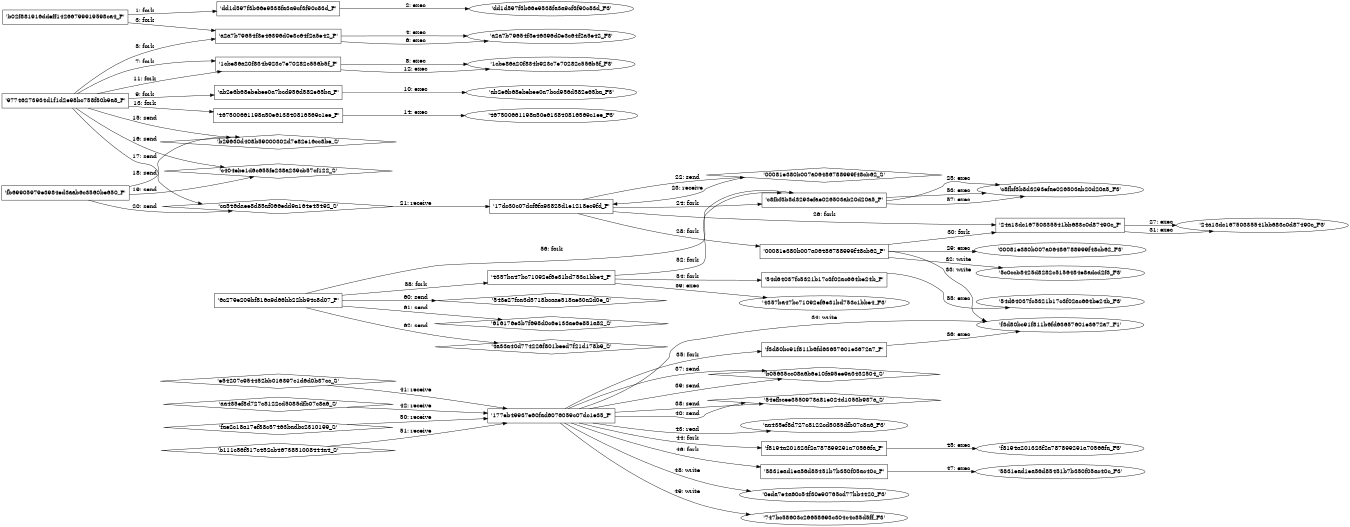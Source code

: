 digraph "D:\Learning\Paper\apt\基于CTI的攻击预警\Dataset\攻击图\ASGfromALLCTI\Persian Stalker pillages Iranian users of Instagram and Telegram.dot" {
rankdir="LR"
size="9"
fixedsize="false"
splines="true"
nodesep=0.3
ranksep=0
fontsize=10
overlap="scalexy"
engine= "neato"
	"'b02f881916ddeff14266799919598ca4_P'" [node_type=Process shape=box]
	"'dd1d597f3b66e9538fa3a9cf3f90c83d_P'" [node_type=Process shape=box]
	"'b02f881916ddeff14266799919598ca4_P'" -> "'dd1d597f3b66e9538fa3a9cf3f90c83d_P'" [label="1: fork"]
	"'dd1d597f3b66e9538fa3a9cf3f90c83d_P'" [node_type=Process shape=box]
	"'dd1d597f3b66e9538fa3a9cf3f90c83d_F3'" [node_type=File shape=ellipse]
	"'dd1d597f3b66e9538fa3a9cf3f90c83d_P'" -> "'dd1d597f3b66e9538fa3a9cf3f90c83d_F3'" [label="2: exec"]
	"'b02f881916ddeff14266799919598ca4_P'" [node_type=Process shape=box]
	"'a2a7b79654f3e46396d0e3c64f2a5e42_P'" [node_type=Process shape=box]
	"'b02f881916ddeff14266799919598ca4_P'" -> "'a2a7b79654f3e46396d0e3c64f2a5e42_P'" [label="3: fork"]
	"'a2a7b79654f3e46396d0e3c64f2a5e42_P'" [node_type=Process shape=box]
	"'a2a7b79654f3e46396d0e3c64f2a5e42_F3'" [node_type=File shape=ellipse]
	"'a2a7b79654f3e46396d0e3c64f2a5e42_P'" -> "'a2a7b79654f3e46396d0e3c64f2a5e42_F3'" [label="4: exec"]
	"'97746273934d1f1d2e98bc758f80b9a8_P'" [node_type=Process shape=box]
	"'a2a7b79654f3e46396d0e3c64f2a5e42_P'" [node_type=Process shape=box]
	"'97746273934d1f1d2e98bc758f80b9a8_P'" -> "'a2a7b79654f3e46396d0e3c64f2a5e42_P'" [label="5: fork"]
	"'a2a7b79654f3e46396d0e3c64f2a5e42_P'" [node_type=Process shape=box]
	"'a2a7b79654f3e46396d0e3c64f2a5e42_F3'" [node_type=File shape=ellipse]
	"'a2a7b79654f3e46396d0e3c64f2a5e42_P'" -> "'a2a7b79654f3e46396d0e3c64f2a5e42_F3'" [label="6: exec"]
	"'97746273934d1f1d2e98bc758f80b9a8_P'" [node_type=Process shape=box]
	"'1cbe86a20f834b923c7e70282c556b5f_P'" [node_type=Process shape=box]
	"'97746273934d1f1d2e98bc758f80b9a8_P'" -> "'1cbe86a20f834b923c7e70282c556b5f_P'" [label="7: fork"]
	"'1cbe86a20f834b923c7e70282c556b5f_P'" [node_type=Process shape=box]
	"'1cbe86a20f834b923c7e70282c556b5f_F3'" [node_type=File shape=ellipse]
	"'1cbe86a20f834b923c7e70282c556b5f_P'" -> "'1cbe86a20f834b923c7e70282c556b5f_F3'" [label="8: exec"]
	"'97746273934d1f1d2e98bc758f80b9a8_P'" [node_type=Process shape=box]
	"'ab2e6b68ebebee0a7bcd956d582e65ba_P'" [node_type=Process shape=box]
	"'97746273934d1f1d2e98bc758f80b9a8_P'" -> "'ab2e6b68ebebee0a7bcd956d582e65ba_P'" [label="9: fork"]
	"'ab2e6b68ebebee0a7bcd956d582e65ba_P'" [node_type=Process shape=box]
	"'ab2e6b68ebebee0a7bcd956d582e65ba_F3'" [node_type=File shape=ellipse]
	"'ab2e6b68ebebee0a7bcd956d582e65ba_P'" -> "'ab2e6b68ebebee0a7bcd956d582e65ba_F3'" [label="10: exec"]
	"'97746273934d1f1d2e98bc758f80b9a8_P'" [node_type=Process shape=box]
	"'1cbe86a20f834b923c7e70282c556b5f_P'" [node_type=Process shape=box]
	"'97746273934d1f1d2e98bc758f80b9a8_P'" -> "'1cbe86a20f834b923c7e70282c556b5f_P'" [label="11: fork"]
	"'1cbe86a20f834b923c7e70282c556b5f_P'" [node_type=Process shape=box]
	"'1cbe86a20f834b923c7e70282c556b5f_F3'" [node_type=File shape=ellipse]
	"'1cbe86a20f834b923c7e70282c556b5f_P'" -> "'1cbe86a20f834b923c7e70282c556b5f_F3'" [label="12: exec"]
	"'97746273934d1f1d2e98bc758f80b9a8_P'" [node_type=Process shape=box]
	"'467500661198a50e613840816569c1ee_P'" [node_type=Process shape=box]
	"'97746273934d1f1d2e98bc758f80b9a8_P'" -> "'467500661198a50e613840816569c1ee_P'" [label="13: fork"]
	"'467500661198a50e613840816569c1ee_P'" [node_type=Process shape=box]
	"'467500661198a50e613840816569c1ee_F3'" [node_type=File shape=ellipse]
	"'467500661198a50e613840816569c1ee_P'" -> "'467500661198a50e613840816569c1ee_F3'" [label="14: exec"]
	"'b29630d408b59000302d7e82e16cc8be_S'" [node_type=Socket shape=diamond]
	"'97746273934d1f1d2e98bc758f80b9a8_P'" [node_type=Process shape=box]
	"'97746273934d1f1d2e98bc758f80b9a8_P'" -> "'b29630d408b59000302d7e82e16cc8be_S'" [label="15: send"]
	"'c404ebe1d6c655fe238a239cb57cf122_S'" [node_type=Socket shape=diamond]
	"'97746273934d1f1d2e98bc758f80b9a8_P'" [node_type=Process shape=box]
	"'97746273934d1f1d2e98bc758f80b9a8_P'" -> "'c404ebe1d6c655fe238a239cb57cf122_S'" [label="16: send"]
	"'ca546daee8d85af066edd9a164e45492_S'" [node_type=Socket shape=diamond]
	"'97746273934d1f1d2e98bc758f80b9a8_P'" [node_type=Process shape=box]
	"'97746273934d1f1d2e98bc758f80b9a8_P'" -> "'ca546daee8d85af066edd9a164e45492_S'" [label="17: send"]
	"'b29630d408b59000302d7e82e16cc8be_S'" [node_type=Socket shape=diamond]
	"'fb69905979e3984ed3aab6c3560be650_P'" [node_type=Process shape=box]
	"'fb69905979e3984ed3aab6c3560be650_P'" -> "'b29630d408b59000302d7e82e16cc8be_S'" [label="18: send"]
	"'c404ebe1d6c655fe238a239cb57cf122_S'" [node_type=Socket shape=diamond]
	"'fb69905979e3984ed3aab6c3560be650_P'" [node_type=Process shape=box]
	"'fb69905979e3984ed3aab6c3560be650_P'" -> "'c404ebe1d6c655fe238a239cb57cf122_S'" [label="19: send"]
	"'ca546daee8d85af066edd9a164e45492_S'" [node_type=Socket shape=diamond]
	"'fb69905979e3984ed3aab6c3560be650_P'" [node_type=Process shape=box]
	"'fb69905979e3984ed3aab6c3560be650_P'" -> "'ca546daee8d85af066edd9a164e45492_S'" [label="20: send"]
	"'17dc30c07dcf6fa93825d1e1218ec9fd_P'" [node_type=Process shape=box]
	"'ca546daee8d85af066edd9a164e45492_S'" [node_type=Socket shape=diamond]
	"'ca546daee8d85af066edd9a164e45492_S'" -> "'17dc30c07dcf6fa93825d1e1218ec9fd_P'" [label="21: receive"]
	"'00081e380b007a06486788999f48cb62_S'" [node_type=Socket shape=diamond]
	"'17dc30c07dcf6fa93825d1e1218ec9fd_P'" [node_type=Process shape=box]
	"'17dc30c07dcf6fa93825d1e1218ec9fd_P'" -> "'00081e380b007a06486788999f48cb62_S'" [label="22: send"]
	"'00081e380b007a06486788999f48cb62_S'" -> "'17dc30c07dcf6fa93825d1e1218ec9fd_P'" [label="23: receive"]
	"'17dc30c07dcf6fa93825d1e1218ec9fd_P'" [node_type=Process shape=box]
	"'c8fbf3b8d3293efae026503ab20d20a5_P'" [node_type=Process shape=box]
	"'17dc30c07dcf6fa93825d1e1218ec9fd_P'" -> "'c8fbf3b8d3293efae026503ab20d20a5_P'" [label="24: fork"]
	"'c8fbf3b8d3293efae026503ab20d20a5_P'" [node_type=Process shape=box]
	"'c8fbf3b8d3293efae026503ab20d20a5_F3'" [node_type=File shape=ellipse]
	"'c8fbf3b8d3293efae026503ab20d20a5_P'" -> "'c8fbf3b8d3293efae026503ab20d20a5_F3'" [label="25: exec"]
	"'17dc30c07dcf6fa93825d1e1218ec9fd_P'" [node_type=Process shape=box]
	"'24a13dc16750335541bb683c0d87490c_P'" [node_type=Process shape=box]
	"'17dc30c07dcf6fa93825d1e1218ec9fd_P'" -> "'24a13dc16750335541bb683c0d87490c_P'" [label="26: fork"]
	"'24a13dc16750335541bb683c0d87490c_P'" [node_type=Process shape=box]
	"'24a13dc16750335541bb683c0d87490c_F3'" [node_type=File shape=ellipse]
	"'24a13dc16750335541bb683c0d87490c_P'" -> "'24a13dc16750335541bb683c0d87490c_F3'" [label="27: exec"]
	"'17dc30c07dcf6fa93825d1e1218ec9fd_P'" [node_type=Process shape=box]
	"'00081e380b007a06486788999f48cb62_P'" [node_type=Process shape=box]
	"'17dc30c07dcf6fa93825d1e1218ec9fd_P'" -> "'00081e380b007a06486788999f48cb62_P'" [label="28: fork"]
	"'00081e380b007a06486788999f48cb62_P'" [node_type=Process shape=box]
	"'00081e380b007a06486788999f48cb62_F3'" [node_type=File shape=ellipse]
	"'00081e380b007a06486788999f48cb62_P'" -> "'00081e380b007a06486788999f48cb62_F3'" [label="29: exec"]
	"'00081e380b007a06486788999f48cb62_P'" [node_type=Process shape=box]
	"'24a13dc16750335541bb683c0d87490c_P'" [node_type=Process shape=box]
	"'00081e380b007a06486788999f48cb62_P'" -> "'24a13dc16750335541bb683c0d87490c_P'" [label="30: fork"]
	"'24a13dc16750335541bb683c0d87490c_P'" [node_type=Process shape=box]
	"'24a13dc16750335541bb683c0d87490c_F3'" [node_type=File shape=ellipse]
	"'24a13dc16750335541bb683c0d87490c_P'" -> "'24a13dc16750335541bb683c0d87490c_F3'" [label="31: exec"]
	"'5c0ccb8425d8282c5156484e8adcd2f3_F3'" [node_type=file shape=ellipse]
	"'00081e380b007a06486788999f48cb62_P'" [node_type=Process shape=box]
	"'00081e380b007a06486788999f48cb62_P'" -> "'5c0ccb8425d8282c5156484e8adcd2f3_F3'" [label="32: write"]
	"'f3d80bc91f811b6fd63657601e3672a7_F1'" [node_type=file shape=ellipse]
	"'00081e380b007a06486788999f48cb62_P'" [node_type=Process shape=box]
	"'00081e380b007a06486788999f48cb62_P'" -> "'f3d80bc91f811b6fd63657601e3672a7_F1'" [label="33: write"]
	"'f3d80bc91f811b6fd63657601e3672a7_F1'" [node_type=file shape=ellipse]
	"'177eb49937e60fad6076059c07dc1e35_P'" [node_type=Process shape=box]
	"'177eb49937e60fad6076059c07dc1e35_P'" -> "'f3d80bc91f811b6fd63657601e3672a7_F1'" [label="34: write"]
	"'177eb49937e60fad6076059c07dc1e35_P'" [node_type=Process shape=box]
	"'f3d80bc91f811b6fd63657601e3672a7_P'" [node_type=Process shape=box]
	"'177eb49937e60fad6076059c07dc1e35_P'" -> "'f3d80bc91f811b6fd63657601e3672a7_P'" [label="35: fork"]
	"'f3d80bc91f811b6fd63657601e3672a7_P'" [node_type=Process shape=box]
	"'f3d80bc91f811b6fd63657601e3672a7_F1'" [node_type=File shape=ellipse]
	"'f3d80bc91f811b6fd63657601e3672a7_P'" -> "'f3d80bc91f811b6fd63657601e3672a7_F1'" [label="36: exec"]
	"'b05635cc08a6b6e10fa95ee9a3432504_S'" [node_type=Socket shape=diamond]
	"'177eb49937e60fad6076059c07dc1e35_P'" [node_type=Process shape=box]
	"'177eb49937e60fad6076059c07dc1e35_P'" -> "'b05635cc08a6b6e10fa95ee9a3432504_S'" [label="37: send"]
	"'54efbcee3550973a81e024d1053b937a_S'" [node_type=Socket shape=diamond]
	"'177eb49937e60fad6076059c07dc1e35_P'" [node_type=Process shape=box]
	"'177eb49937e60fad6076059c07dc1e35_P'" -> "'54efbcee3550973a81e024d1053b937a_S'" [label="38: send"]
	"'b05635cc08a6b6e10fa95ee9a3432504_S'" [node_type=Socket shape=diamond]
	"'177eb49937e60fad6076059c07dc1e35_P'" [node_type=Process shape=box]
	"'177eb49937e60fad6076059c07dc1e35_P'" -> "'b05635cc08a6b6e10fa95ee9a3432504_S'" [label="39: send"]
	"'54efbcee3550973a81e024d1053b937a_S'" [node_type=Socket shape=diamond]
	"'177eb49937e60fad6076059c07dc1e35_P'" [node_type=Process shape=box]
	"'177eb49937e60fad6076059c07dc1e35_P'" -> "'54efbcee3550973a81e024d1053b937a_S'" [label="40: send"]
	"'177eb49937e60fad6076059c07dc1e35_P'" [node_type=Process shape=box]
	"'e54207c954452bb016397c1d6d0b37cc_S'" [node_type=Socket shape=diamond]
	"'e54207c954452bb016397c1d6d0b37cc_S'" -> "'177eb49937e60fad6076059c07dc1e35_P'" [label="41: receive"]
	"'177eb49937e60fad6076059c07dc1e35_P'" [node_type=Process shape=box]
	"'aa435ef8d727c8122cd5085dfb07c8a6_S'" [node_type=Socket shape=diamond]
	"'aa435ef8d727c8122cd5085dfb07c8a6_S'" -> "'177eb49937e60fad6076059c07dc1e35_P'" [label="42: receive"]
	"'aa435ef8d727c8122cd5085dfb07c8a6_F3'" [node_type=file shape=ellipse]
	"'177eb49937e60fad6076059c07dc1e35_P'" [node_type=Process shape=box]
	"'177eb49937e60fad6076059c07dc1e35_P'" -> "'aa435ef8d727c8122cd5085dfb07c8a6_F3'" [label="43: read"]
	"'177eb49937e60fad6076059c07dc1e35_P'" [node_type=Process shape=box]
	"'f8194a201323f2a787899291a70566fa_P'" [node_type=Process shape=box]
	"'177eb49937e60fad6076059c07dc1e35_P'" -> "'f8194a201323f2a787899291a70566fa_P'" [label="44: fork"]
	"'f8194a201323f2a787899291a70566fa_P'" [node_type=Process shape=box]
	"'f8194a201323f2a787899291a70566fa_F3'" [node_type=File shape=ellipse]
	"'f8194a201323f2a787899291a70566fa_P'" -> "'f8194a201323f2a787899291a70566fa_F3'" [label="45: exec"]
	"'177eb49937e60fad6076059c07dc1e35_P'" [node_type=Process shape=box]
	"'5831ead1ea56d85451b7b350f05ac40c_P'" [node_type=Process shape=box]
	"'177eb49937e60fad6076059c07dc1e35_P'" -> "'5831ead1ea56d85451b7b350f05ac40c_P'" [label="46: fork"]
	"'5831ead1ea56d85451b7b350f05ac40c_P'" [node_type=Process shape=box]
	"'5831ead1ea56d85451b7b350f05ac40c_F3'" [node_type=File shape=ellipse]
	"'5831ead1ea56d85451b7b350f05ac40c_P'" -> "'5831ead1ea56d85451b7b350f05ac40c_F3'" [label="47: exec"]
	"'0eda7e4a60c54f30e90765cd77bb4420_F3'" [node_type=file shape=ellipse]
	"'177eb49937e60fad6076059c07dc1e35_P'" [node_type=Process shape=box]
	"'177eb49937e60fad6076059c07dc1e35_P'" -> "'0eda7e4a60c54f30e90765cd77bb4420_F3'" [label="48: write"]
	"'747bc58603c26658693c304c4c85d5ff_F3'" [node_type=file shape=ellipse]
	"'177eb49937e60fad6076059c07dc1e35_P'" [node_type=Process shape=box]
	"'177eb49937e60fad6076059c07dc1e35_P'" -> "'747bc58603c26658693c304c4c85d5ff_F3'" [label="49: write"]
	"'177eb49937e60fad6076059c07dc1e35_P'" [node_type=Process shape=box]
	"'fae2c18a17ef88c57463badbc2310199_S'" [node_type=Socket shape=diamond]
	"'fae2c18a17ef88c57463badbc2310199_S'" -> "'177eb49937e60fad6076059c07dc1e35_P'" [label="50: receive"]
	"'177eb49937e60fad6076059c07dc1e35_P'" [node_type=Process shape=box]
	"'b111c56f517c452cb4673851008444a4_S'" [node_type=Socket shape=diamond]
	"'b111c56f517c452cb4673851008444a4_S'" -> "'177eb49937e60fad6076059c07dc1e35_P'" [label="51: receive"]
	"'4357ba47bc71092ef6e31bd753c1bbe4_P'" [node_type=Process shape=box]
	"'c8fbf3b8d3293efae026503ab20d20a5_P'" [node_type=Process shape=box]
	"'4357ba47bc71092ef6e31bd753c1bbe4_P'" -> "'c8fbf3b8d3293efae026503ab20d20a5_P'" [label="52: fork"]
	"'c8fbf3b8d3293efae026503ab20d20a5_P'" [node_type=Process shape=box]
	"'c8fbf3b8d3293efae026503ab20d20a5_F3'" [node_type=File shape=ellipse]
	"'c8fbf3b8d3293efae026503ab20d20a5_P'" -> "'c8fbf3b8d3293efae026503ab20d20a5_F3'" [label="53: exec"]
	"'4357ba47bc71092ef6e31bd753c1bbe4_P'" [node_type=Process shape=box]
	"'54d64037fc5321b17c3f02ac664be24b_P'" [node_type=Process shape=box]
	"'4357ba47bc71092ef6e31bd753c1bbe4_P'" -> "'54d64037fc5321b17c3f02ac664be24b_P'" [label="54: fork"]
	"'54d64037fc5321b17c3f02ac664be24b_P'" [node_type=Process shape=box]
	"'54d64037fc5321b17c3f02ac664be24b_F3'" [node_type=File shape=ellipse]
	"'54d64037fc5321b17c3f02ac664be24b_P'" -> "'54d64037fc5321b17c3f02ac664be24b_F3'" [label="55: exec"]
	"'6c279e209bf816a9d66bb22bb94c8d07_P'" [node_type=Process shape=box]
	"'c8fbf3b8d3293efae026503ab20d20a5_P'" [node_type=Process shape=box]
	"'6c279e209bf816a9d66bb22bb94c8d07_P'" -> "'c8fbf3b8d3293efae026503ab20d20a5_P'" [label="56: fork"]
	"'c8fbf3b8d3293efae026503ab20d20a5_P'" [node_type=Process shape=box]
	"'c8fbf3b8d3293efae026503ab20d20a5_F3'" [node_type=File shape=ellipse]
	"'c8fbf3b8d3293efae026503ab20d20a5_P'" -> "'c8fbf3b8d3293efae026503ab20d20a5_F3'" [label="57: exec"]
	"'6c279e209bf816a9d66bb22bb94c8d07_P'" [node_type=Process shape=box]
	"'4357ba47bc71092ef6e31bd753c1bbe4_P'" [node_type=Process shape=box]
	"'6c279e209bf816a9d66bb22bb94c8d07_P'" -> "'4357ba47bc71092ef6e31bd753c1bbe4_P'" [label="58: fork"]
	"'4357ba47bc71092ef6e31bd753c1bbe4_P'" [node_type=Process shape=box]
	"'4357ba47bc71092ef6e31bd753c1bbe4_F3'" [node_type=File shape=ellipse]
	"'4357ba47bc71092ef6e31bd753c1bbe4_P'" -> "'4357ba47bc71092ef6e31bd753c1bbe4_F3'" [label="59: exec"]
	"'543e27fca3d5718bcaae518ae30a2d0e_S'" [node_type=Socket shape=diamond]
	"'6c279e209bf816a9d66bb22bb94c8d07_P'" [node_type=Process shape=box]
	"'6c279e209bf816a9d66bb22bb94c8d07_P'" -> "'543e27fca3d5718bcaae518ae30a2d0e_S'" [label="60: send"]
	"'616176e3b7f698d0c6e133ae6e851a82_S'" [node_type=Socket shape=diamond]
	"'6c279e209bf816a9d66bb22bb94c8d07_P'" [node_type=Process shape=box]
	"'6c279e209bf816a9d66bb22bb94c8d07_P'" -> "'616176e3b7f698d0c6e133ae6e851a82_S'" [label="61: send"]
	"'4a33a40d774226f801beed7f21d178b9_S'" [node_type=Socket shape=diamond]
	"'6c279e209bf816a9d66bb22bb94c8d07_P'" [node_type=Process shape=box]
	"'6c279e209bf816a9d66bb22bb94c8d07_P'" -> "'4a33a40d774226f801beed7f21d178b9_S'" [label="62: send"]
}
